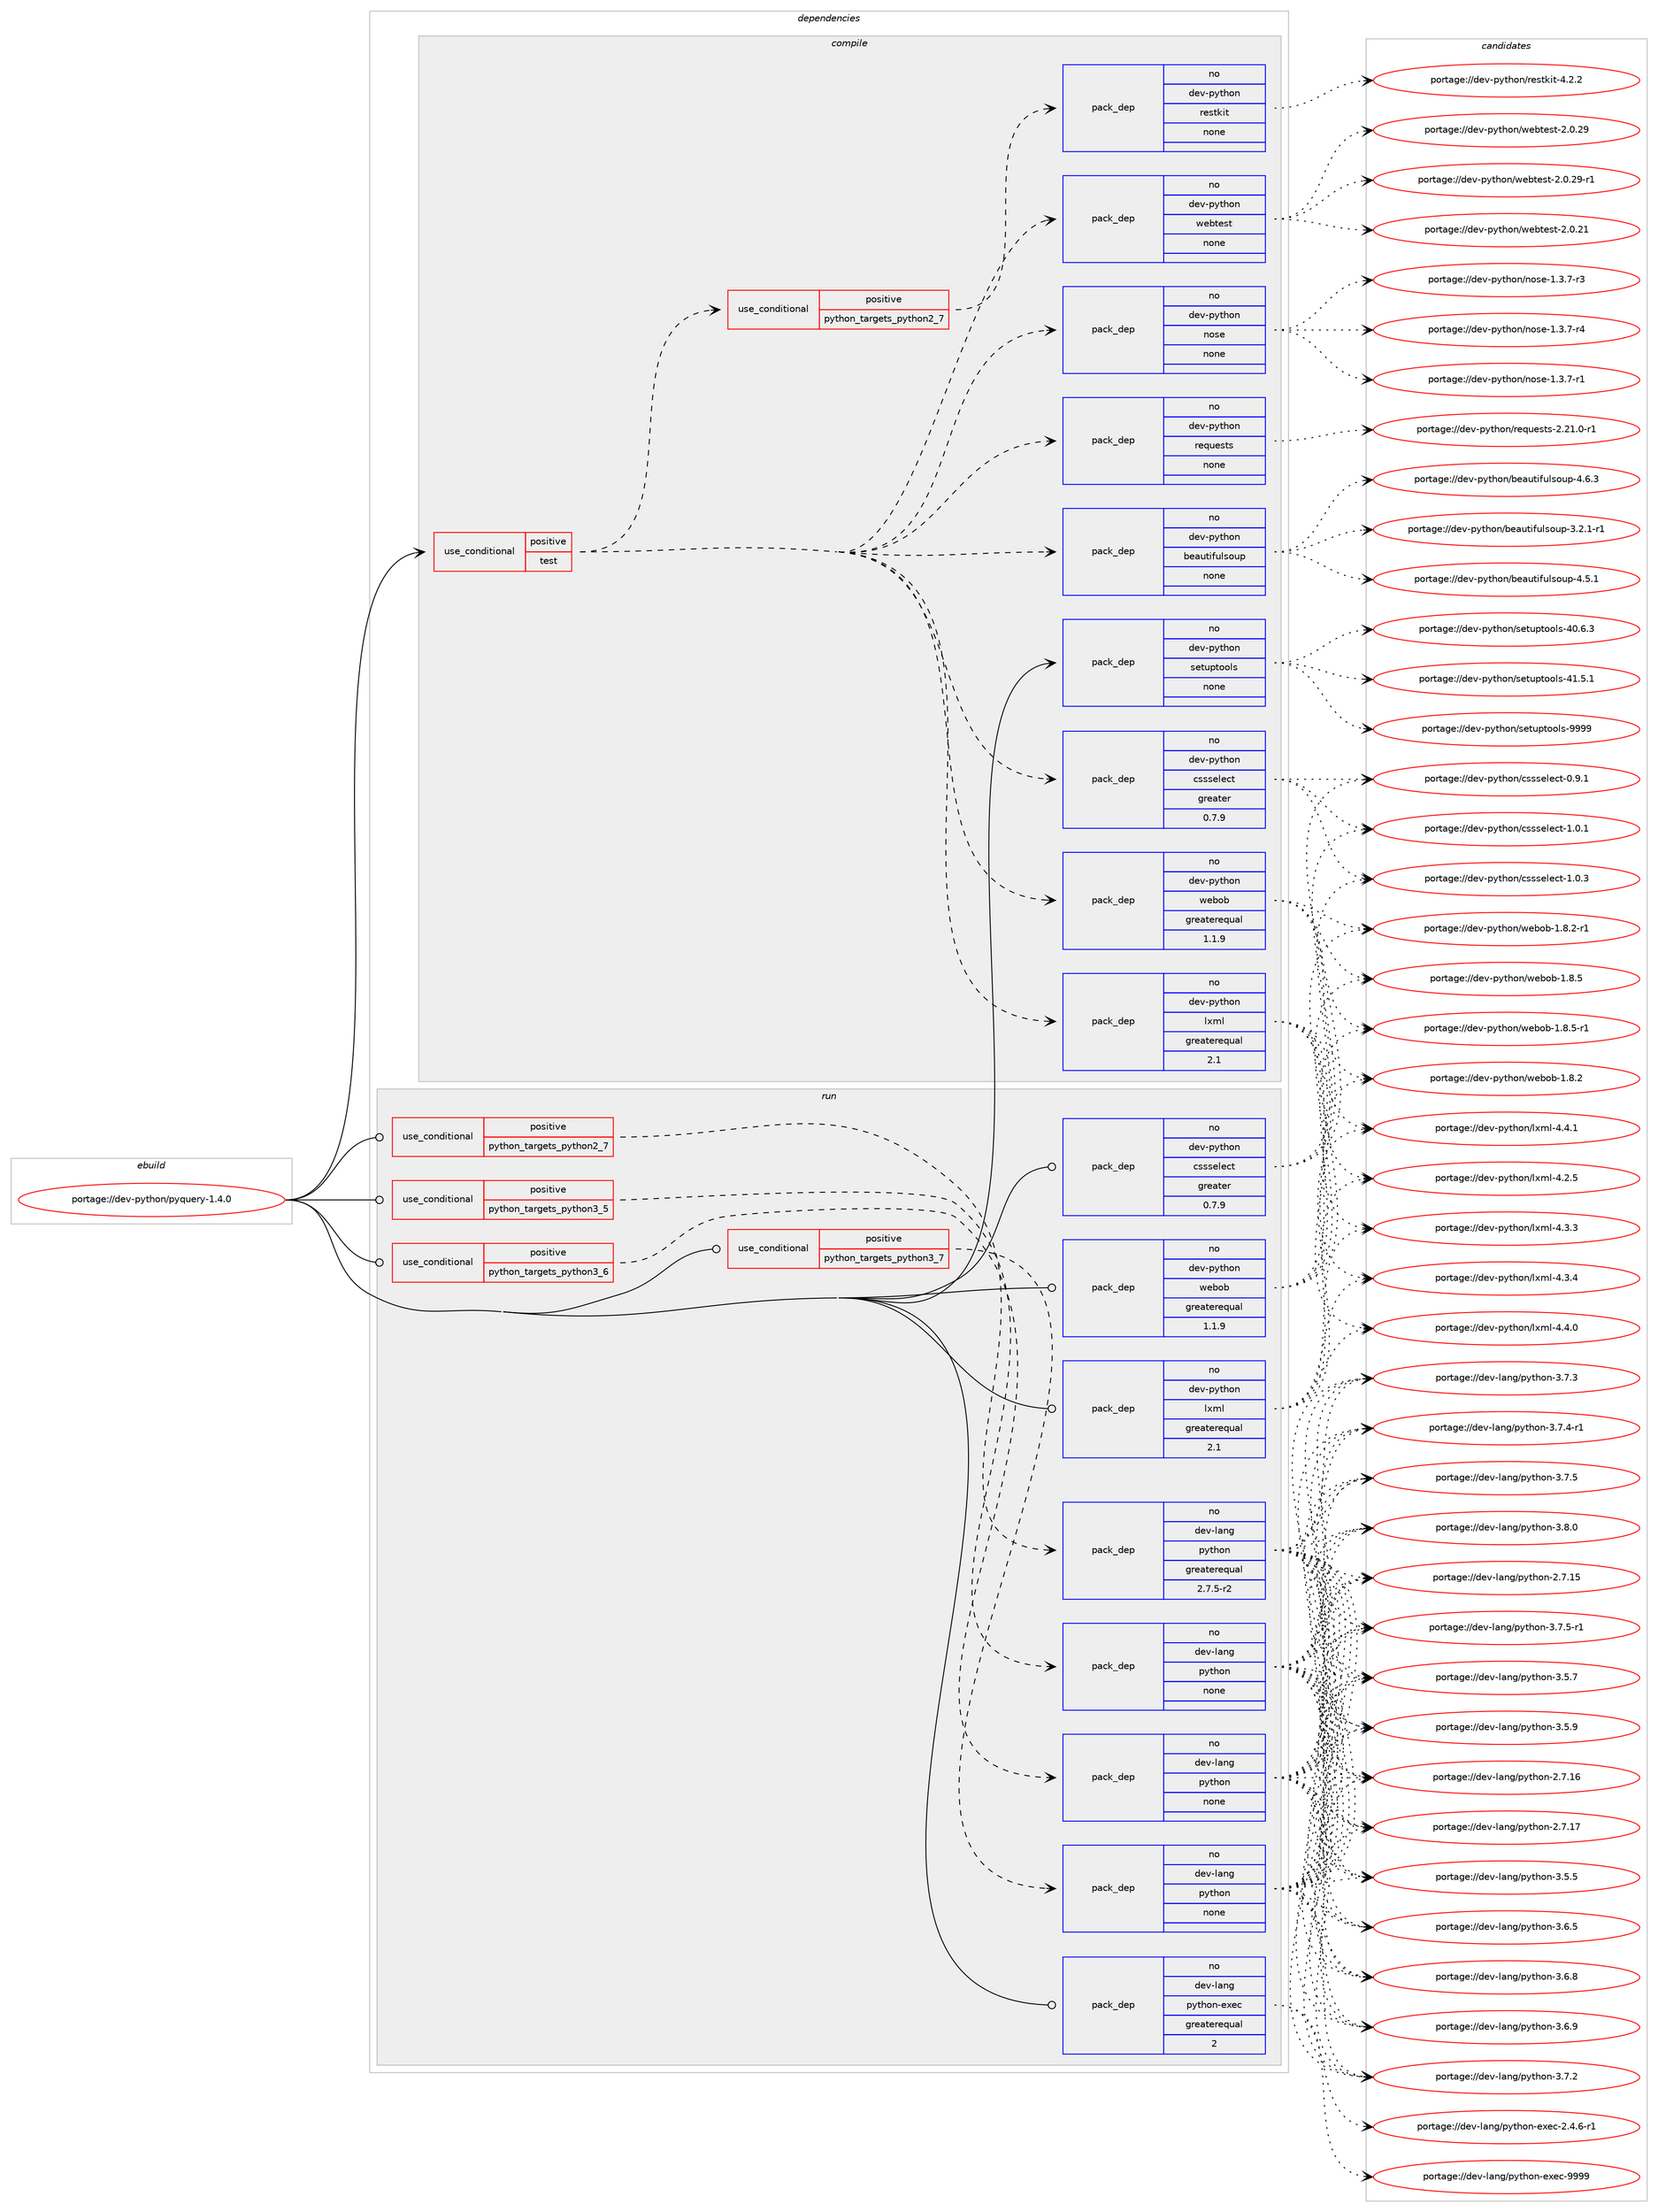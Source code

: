 digraph prolog {

# *************
# Graph options
# *************

newrank=true;
concentrate=true;
compound=true;
graph [rankdir=LR,fontname=Helvetica,fontsize=10,ranksep=1.5];#, ranksep=2.5, nodesep=0.2];
edge  [arrowhead=vee];
node  [fontname=Helvetica,fontsize=10];

# **********
# The ebuild
# **********

subgraph cluster_leftcol {
color=gray;
rank=same;
label=<<i>ebuild</i>>;
id [label="portage://dev-python/pyquery-1.4.0", color=red, width=4, href="../dev-python/pyquery-1.4.0.svg"];
}

# ****************
# The dependencies
# ****************

subgraph cluster_midcol {
color=gray;
label=<<i>dependencies</i>>;
subgraph cluster_compile {
fillcolor="#eeeeee";
style=filled;
label=<<i>compile</i>>;
subgraph cond35939 {
dependency163177 [label=<<TABLE BORDER="0" CELLBORDER="1" CELLSPACING="0" CELLPADDING="4"><TR><TD ROWSPAN="3" CELLPADDING="10">use_conditional</TD></TR><TR><TD>positive</TD></TR><TR><TD>test</TD></TR></TABLE>>, shape=none, color=red];
subgraph pack123858 {
dependency163178 [label=<<TABLE BORDER="0" CELLBORDER="1" CELLSPACING="0" CELLPADDING="4" WIDTH="220"><TR><TD ROWSPAN="6" CELLPADDING="30">pack_dep</TD></TR><TR><TD WIDTH="110">no</TD></TR><TR><TD>dev-python</TD></TR><TR><TD>lxml</TD></TR><TR><TD>greaterequal</TD></TR><TR><TD>2.1</TD></TR></TABLE>>, shape=none, color=blue];
}
dependency163177:e -> dependency163178:w [weight=20,style="dashed",arrowhead="vee"];
subgraph pack123859 {
dependency163179 [label=<<TABLE BORDER="0" CELLBORDER="1" CELLSPACING="0" CELLPADDING="4" WIDTH="220"><TR><TD ROWSPAN="6" CELLPADDING="30">pack_dep</TD></TR><TR><TD WIDTH="110">no</TD></TR><TR><TD>dev-python</TD></TR><TR><TD>cssselect</TD></TR><TR><TD>greater</TD></TR><TR><TD>0.7.9</TD></TR></TABLE>>, shape=none, color=blue];
}
dependency163177:e -> dependency163179:w [weight=20,style="dashed",arrowhead="vee"];
subgraph pack123860 {
dependency163180 [label=<<TABLE BORDER="0" CELLBORDER="1" CELLSPACING="0" CELLPADDING="4" WIDTH="220"><TR><TD ROWSPAN="6" CELLPADDING="30">pack_dep</TD></TR><TR><TD WIDTH="110">no</TD></TR><TR><TD>dev-python</TD></TR><TR><TD>webob</TD></TR><TR><TD>greaterequal</TD></TR><TR><TD>1.1.9</TD></TR></TABLE>>, shape=none, color=blue];
}
dependency163177:e -> dependency163180:w [weight=20,style="dashed",arrowhead="vee"];
subgraph pack123861 {
dependency163181 [label=<<TABLE BORDER="0" CELLBORDER="1" CELLSPACING="0" CELLPADDING="4" WIDTH="220"><TR><TD ROWSPAN="6" CELLPADDING="30">pack_dep</TD></TR><TR><TD WIDTH="110">no</TD></TR><TR><TD>dev-python</TD></TR><TR><TD>beautifulsoup</TD></TR><TR><TD>none</TD></TR><TR><TD></TD></TR></TABLE>>, shape=none, color=blue];
}
dependency163177:e -> dependency163181:w [weight=20,style="dashed",arrowhead="vee"];
subgraph pack123862 {
dependency163182 [label=<<TABLE BORDER="0" CELLBORDER="1" CELLSPACING="0" CELLPADDING="4" WIDTH="220"><TR><TD ROWSPAN="6" CELLPADDING="30">pack_dep</TD></TR><TR><TD WIDTH="110">no</TD></TR><TR><TD>dev-python</TD></TR><TR><TD>requests</TD></TR><TR><TD>none</TD></TR><TR><TD></TD></TR></TABLE>>, shape=none, color=blue];
}
dependency163177:e -> dependency163182:w [weight=20,style="dashed",arrowhead="vee"];
subgraph pack123863 {
dependency163183 [label=<<TABLE BORDER="0" CELLBORDER="1" CELLSPACING="0" CELLPADDING="4" WIDTH="220"><TR><TD ROWSPAN="6" CELLPADDING="30">pack_dep</TD></TR><TR><TD WIDTH="110">no</TD></TR><TR><TD>dev-python</TD></TR><TR><TD>nose</TD></TR><TR><TD>none</TD></TR><TR><TD></TD></TR></TABLE>>, shape=none, color=blue];
}
dependency163177:e -> dependency163183:w [weight=20,style="dashed",arrowhead="vee"];
subgraph pack123864 {
dependency163184 [label=<<TABLE BORDER="0" CELLBORDER="1" CELLSPACING="0" CELLPADDING="4" WIDTH="220"><TR><TD ROWSPAN="6" CELLPADDING="30">pack_dep</TD></TR><TR><TD WIDTH="110">no</TD></TR><TR><TD>dev-python</TD></TR><TR><TD>webtest</TD></TR><TR><TD>none</TD></TR><TR><TD></TD></TR></TABLE>>, shape=none, color=blue];
}
dependency163177:e -> dependency163184:w [weight=20,style="dashed",arrowhead="vee"];
subgraph cond35940 {
dependency163185 [label=<<TABLE BORDER="0" CELLBORDER="1" CELLSPACING="0" CELLPADDING="4"><TR><TD ROWSPAN="3" CELLPADDING="10">use_conditional</TD></TR><TR><TD>positive</TD></TR><TR><TD>python_targets_python2_7</TD></TR></TABLE>>, shape=none, color=red];
subgraph pack123865 {
dependency163186 [label=<<TABLE BORDER="0" CELLBORDER="1" CELLSPACING="0" CELLPADDING="4" WIDTH="220"><TR><TD ROWSPAN="6" CELLPADDING="30">pack_dep</TD></TR><TR><TD WIDTH="110">no</TD></TR><TR><TD>dev-python</TD></TR><TR><TD>restkit</TD></TR><TR><TD>none</TD></TR><TR><TD></TD></TR></TABLE>>, shape=none, color=blue];
}
dependency163185:e -> dependency163186:w [weight=20,style="dashed",arrowhead="vee"];
}
dependency163177:e -> dependency163185:w [weight=20,style="dashed",arrowhead="vee"];
}
id:e -> dependency163177:w [weight=20,style="solid",arrowhead="vee"];
subgraph pack123866 {
dependency163187 [label=<<TABLE BORDER="0" CELLBORDER="1" CELLSPACING="0" CELLPADDING="4" WIDTH="220"><TR><TD ROWSPAN="6" CELLPADDING="30">pack_dep</TD></TR><TR><TD WIDTH="110">no</TD></TR><TR><TD>dev-python</TD></TR><TR><TD>setuptools</TD></TR><TR><TD>none</TD></TR><TR><TD></TD></TR></TABLE>>, shape=none, color=blue];
}
id:e -> dependency163187:w [weight=20,style="solid",arrowhead="vee"];
}
subgraph cluster_compileandrun {
fillcolor="#eeeeee";
style=filled;
label=<<i>compile and run</i>>;
}
subgraph cluster_run {
fillcolor="#eeeeee";
style=filled;
label=<<i>run</i>>;
subgraph cond35941 {
dependency163188 [label=<<TABLE BORDER="0" CELLBORDER="1" CELLSPACING="0" CELLPADDING="4"><TR><TD ROWSPAN="3" CELLPADDING="10">use_conditional</TD></TR><TR><TD>positive</TD></TR><TR><TD>python_targets_python2_7</TD></TR></TABLE>>, shape=none, color=red];
subgraph pack123867 {
dependency163189 [label=<<TABLE BORDER="0" CELLBORDER="1" CELLSPACING="0" CELLPADDING="4" WIDTH="220"><TR><TD ROWSPAN="6" CELLPADDING="30">pack_dep</TD></TR><TR><TD WIDTH="110">no</TD></TR><TR><TD>dev-lang</TD></TR><TR><TD>python</TD></TR><TR><TD>greaterequal</TD></TR><TR><TD>2.7.5-r2</TD></TR></TABLE>>, shape=none, color=blue];
}
dependency163188:e -> dependency163189:w [weight=20,style="dashed",arrowhead="vee"];
}
id:e -> dependency163188:w [weight=20,style="solid",arrowhead="odot"];
subgraph cond35942 {
dependency163190 [label=<<TABLE BORDER="0" CELLBORDER="1" CELLSPACING="0" CELLPADDING="4"><TR><TD ROWSPAN="3" CELLPADDING="10">use_conditional</TD></TR><TR><TD>positive</TD></TR><TR><TD>python_targets_python3_5</TD></TR></TABLE>>, shape=none, color=red];
subgraph pack123868 {
dependency163191 [label=<<TABLE BORDER="0" CELLBORDER="1" CELLSPACING="0" CELLPADDING="4" WIDTH="220"><TR><TD ROWSPAN="6" CELLPADDING="30">pack_dep</TD></TR><TR><TD WIDTH="110">no</TD></TR><TR><TD>dev-lang</TD></TR><TR><TD>python</TD></TR><TR><TD>none</TD></TR><TR><TD></TD></TR></TABLE>>, shape=none, color=blue];
}
dependency163190:e -> dependency163191:w [weight=20,style="dashed",arrowhead="vee"];
}
id:e -> dependency163190:w [weight=20,style="solid",arrowhead="odot"];
subgraph cond35943 {
dependency163192 [label=<<TABLE BORDER="0" CELLBORDER="1" CELLSPACING="0" CELLPADDING="4"><TR><TD ROWSPAN="3" CELLPADDING="10">use_conditional</TD></TR><TR><TD>positive</TD></TR><TR><TD>python_targets_python3_6</TD></TR></TABLE>>, shape=none, color=red];
subgraph pack123869 {
dependency163193 [label=<<TABLE BORDER="0" CELLBORDER="1" CELLSPACING="0" CELLPADDING="4" WIDTH="220"><TR><TD ROWSPAN="6" CELLPADDING="30">pack_dep</TD></TR><TR><TD WIDTH="110">no</TD></TR><TR><TD>dev-lang</TD></TR><TR><TD>python</TD></TR><TR><TD>none</TD></TR><TR><TD></TD></TR></TABLE>>, shape=none, color=blue];
}
dependency163192:e -> dependency163193:w [weight=20,style="dashed",arrowhead="vee"];
}
id:e -> dependency163192:w [weight=20,style="solid",arrowhead="odot"];
subgraph cond35944 {
dependency163194 [label=<<TABLE BORDER="0" CELLBORDER="1" CELLSPACING="0" CELLPADDING="4"><TR><TD ROWSPAN="3" CELLPADDING="10">use_conditional</TD></TR><TR><TD>positive</TD></TR><TR><TD>python_targets_python3_7</TD></TR></TABLE>>, shape=none, color=red];
subgraph pack123870 {
dependency163195 [label=<<TABLE BORDER="0" CELLBORDER="1" CELLSPACING="0" CELLPADDING="4" WIDTH="220"><TR><TD ROWSPAN="6" CELLPADDING="30">pack_dep</TD></TR><TR><TD WIDTH="110">no</TD></TR><TR><TD>dev-lang</TD></TR><TR><TD>python</TD></TR><TR><TD>none</TD></TR><TR><TD></TD></TR></TABLE>>, shape=none, color=blue];
}
dependency163194:e -> dependency163195:w [weight=20,style="dashed",arrowhead="vee"];
}
id:e -> dependency163194:w [weight=20,style="solid",arrowhead="odot"];
subgraph pack123871 {
dependency163196 [label=<<TABLE BORDER="0" CELLBORDER="1" CELLSPACING="0" CELLPADDING="4" WIDTH="220"><TR><TD ROWSPAN="6" CELLPADDING="30">pack_dep</TD></TR><TR><TD WIDTH="110">no</TD></TR><TR><TD>dev-lang</TD></TR><TR><TD>python-exec</TD></TR><TR><TD>greaterequal</TD></TR><TR><TD>2</TD></TR></TABLE>>, shape=none, color=blue];
}
id:e -> dependency163196:w [weight=20,style="solid",arrowhead="odot"];
subgraph pack123872 {
dependency163197 [label=<<TABLE BORDER="0" CELLBORDER="1" CELLSPACING="0" CELLPADDING="4" WIDTH="220"><TR><TD ROWSPAN="6" CELLPADDING="30">pack_dep</TD></TR><TR><TD WIDTH="110">no</TD></TR><TR><TD>dev-python</TD></TR><TR><TD>cssselect</TD></TR><TR><TD>greater</TD></TR><TR><TD>0.7.9</TD></TR></TABLE>>, shape=none, color=blue];
}
id:e -> dependency163197:w [weight=20,style="solid",arrowhead="odot"];
subgraph pack123873 {
dependency163198 [label=<<TABLE BORDER="0" CELLBORDER="1" CELLSPACING="0" CELLPADDING="4" WIDTH="220"><TR><TD ROWSPAN="6" CELLPADDING="30">pack_dep</TD></TR><TR><TD WIDTH="110">no</TD></TR><TR><TD>dev-python</TD></TR><TR><TD>lxml</TD></TR><TR><TD>greaterequal</TD></TR><TR><TD>2.1</TD></TR></TABLE>>, shape=none, color=blue];
}
id:e -> dependency163198:w [weight=20,style="solid",arrowhead="odot"];
subgraph pack123874 {
dependency163199 [label=<<TABLE BORDER="0" CELLBORDER="1" CELLSPACING="0" CELLPADDING="4" WIDTH="220"><TR><TD ROWSPAN="6" CELLPADDING="30">pack_dep</TD></TR><TR><TD WIDTH="110">no</TD></TR><TR><TD>dev-python</TD></TR><TR><TD>webob</TD></TR><TR><TD>greaterequal</TD></TR><TR><TD>1.1.9</TD></TR></TABLE>>, shape=none, color=blue];
}
id:e -> dependency163199:w [weight=20,style="solid",arrowhead="odot"];
}
}

# **************
# The candidates
# **************

subgraph cluster_choices {
rank=same;
color=gray;
label=<<i>candidates</i>>;

subgraph choice123858 {
color=black;
nodesep=1;
choiceportage1001011184511212111610411111047108120109108455246504653 [label="portage://dev-python/lxml-4.2.5", color=red, width=4,href="../dev-python/lxml-4.2.5.svg"];
choiceportage1001011184511212111610411111047108120109108455246514651 [label="portage://dev-python/lxml-4.3.3", color=red, width=4,href="../dev-python/lxml-4.3.3.svg"];
choiceportage1001011184511212111610411111047108120109108455246514652 [label="portage://dev-python/lxml-4.3.4", color=red, width=4,href="../dev-python/lxml-4.3.4.svg"];
choiceportage1001011184511212111610411111047108120109108455246524648 [label="portage://dev-python/lxml-4.4.0", color=red, width=4,href="../dev-python/lxml-4.4.0.svg"];
choiceportage1001011184511212111610411111047108120109108455246524649 [label="portage://dev-python/lxml-4.4.1", color=red, width=4,href="../dev-python/lxml-4.4.1.svg"];
dependency163178:e -> choiceportage1001011184511212111610411111047108120109108455246504653:w [style=dotted,weight="100"];
dependency163178:e -> choiceportage1001011184511212111610411111047108120109108455246514651:w [style=dotted,weight="100"];
dependency163178:e -> choiceportage1001011184511212111610411111047108120109108455246514652:w [style=dotted,weight="100"];
dependency163178:e -> choiceportage1001011184511212111610411111047108120109108455246524648:w [style=dotted,weight="100"];
dependency163178:e -> choiceportage1001011184511212111610411111047108120109108455246524649:w [style=dotted,weight="100"];
}
subgraph choice123859 {
color=black;
nodesep=1;
choiceportage10010111845112121116104111110479911511511510110810199116454846574649 [label="portage://dev-python/cssselect-0.9.1", color=red, width=4,href="../dev-python/cssselect-0.9.1.svg"];
choiceportage10010111845112121116104111110479911511511510110810199116454946484649 [label="portage://dev-python/cssselect-1.0.1", color=red, width=4,href="../dev-python/cssselect-1.0.1.svg"];
choiceportage10010111845112121116104111110479911511511510110810199116454946484651 [label="portage://dev-python/cssselect-1.0.3", color=red, width=4,href="../dev-python/cssselect-1.0.3.svg"];
dependency163179:e -> choiceportage10010111845112121116104111110479911511511510110810199116454846574649:w [style=dotted,weight="100"];
dependency163179:e -> choiceportage10010111845112121116104111110479911511511510110810199116454946484649:w [style=dotted,weight="100"];
dependency163179:e -> choiceportage10010111845112121116104111110479911511511510110810199116454946484651:w [style=dotted,weight="100"];
}
subgraph choice123860 {
color=black;
nodesep=1;
choiceportage10010111845112121116104111110471191019811198454946564650 [label="portage://dev-python/webob-1.8.2", color=red, width=4,href="../dev-python/webob-1.8.2.svg"];
choiceportage100101118451121211161041111104711910198111984549465646504511449 [label="portage://dev-python/webob-1.8.2-r1", color=red, width=4,href="../dev-python/webob-1.8.2-r1.svg"];
choiceportage10010111845112121116104111110471191019811198454946564653 [label="portage://dev-python/webob-1.8.5", color=red, width=4,href="../dev-python/webob-1.8.5.svg"];
choiceportage100101118451121211161041111104711910198111984549465646534511449 [label="portage://dev-python/webob-1.8.5-r1", color=red, width=4,href="../dev-python/webob-1.8.5-r1.svg"];
dependency163180:e -> choiceportage10010111845112121116104111110471191019811198454946564650:w [style=dotted,weight="100"];
dependency163180:e -> choiceportage100101118451121211161041111104711910198111984549465646504511449:w [style=dotted,weight="100"];
dependency163180:e -> choiceportage10010111845112121116104111110471191019811198454946564653:w [style=dotted,weight="100"];
dependency163180:e -> choiceportage100101118451121211161041111104711910198111984549465646534511449:w [style=dotted,weight="100"];
}
subgraph choice123861 {
color=black;
nodesep=1;
choiceportage100101118451121211161041111104798101971171161051021171081151111171124551465046494511449 [label="portage://dev-python/beautifulsoup-3.2.1-r1", color=red, width=4,href="../dev-python/beautifulsoup-3.2.1-r1.svg"];
choiceportage10010111845112121116104111110479810197117116105102117108115111117112455246534649 [label="portage://dev-python/beautifulsoup-4.5.1", color=red, width=4,href="../dev-python/beautifulsoup-4.5.1.svg"];
choiceportage10010111845112121116104111110479810197117116105102117108115111117112455246544651 [label="portage://dev-python/beautifulsoup-4.6.3", color=red, width=4,href="../dev-python/beautifulsoup-4.6.3.svg"];
dependency163181:e -> choiceportage100101118451121211161041111104798101971171161051021171081151111171124551465046494511449:w [style=dotted,weight="100"];
dependency163181:e -> choiceportage10010111845112121116104111110479810197117116105102117108115111117112455246534649:w [style=dotted,weight="100"];
dependency163181:e -> choiceportage10010111845112121116104111110479810197117116105102117108115111117112455246544651:w [style=dotted,weight="100"];
}
subgraph choice123862 {
color=black;
nodesep=1;
choiceportage1001011184511212111610411111047114101113117101115116115455046504946484511449 [label="portage://dev-python/requests-2.21.0-r1", color=red, width=4,href="../dev-python/requests-2.21.0-r1.svg"];
dependency163182:e -> choiceportage1001011184511212111610411111047114101113117101115116115455046504946484511449:w [style=dotted,weight="100"];
}
subgraph choice123863 {
color=black;
nodesep=1;
choiceportage10010111845112121116104111110471101111151014549465146554511449 [label="portage://dev-python/nose-1.3.7-r1", color=red, width=4,href="../dev-python/nose-1.3.7-r1.svg"];
choiceportage10010111845112121116104111110471101111151014549465146554511451 [label="portage://dev-python/nose-1.3.7-r3", color=red, width=4,href="../dev-python/nose-1.3.7-r3.svg"];
choiceportage10010111845112121116104111110471101111151014549465146554511452 [label="portage://dev-python/nose-1.3.7-r4", color=red, width=4,href="../dev-python/nose-1.3.7-r4.svg"];
dependency163183:e -> choiceportage10010111845112121116104111110471101111151014549465146554511449:w [style=dotted,weight="100"];
dependency163183:e -> choiceportage10010111845112121116104111110471101111151014549465146554511451:w [style=dotted,weight="100"];
dependency163183:e -> choiceportage10010111845112121116104111110471101111151014549465146554511452:w [style=dotted,weight="100"];
}
subgraph choice123864 {
color=black;
nodesep=1;
choiceportage10010111845112121116104111110471191019811610111511645504648465049 [label="portage://dev-python/webtest-2.0.21", color=red, width=4,href="../dev-python/webtest-2.0.21.svg"];
choiceportage10010111845112121116104111110471191019811610111511645504648465057 [label="portage://dev-python/webtest-2.0.29", color=red, width=4,href="../dev-python/webtest-2.0.29.svg"];
choiceportage100101118451121211161041111104711910198116101115116455046484650574511449 [label="portage://dev-python/webtest-2.0.29-r1", color=red, width=4,href="../dev-python/webtest-2.0.29-r1.svg"];
dependency163184:e -> choiceportage10010111845112121116104111110471191019811610111511645504648465049:w [style=dotted,weight="100"];
dependency163184:e -> choiceportage10010111845112121116104111110471191019811610111511645504648465057:w [style=dotted,weight="100"];
dependency163184:e -> choiceportage100101118451121211161041111104711910198116101115116455046484650574511449:w [style=dotted,weight="100"];
}
subgraph choice123865 {
color=black;
nodesep=1;
choiceportage1001011184511212111610411111047114101115116107105116455246504650 [label="portage://dev-python/restkit-4.2.2", color=red, width=4,href="../dev-python/restkit-4.2.2.svg"];
dependency163186:e -> choiceportage1001011184511212111610411111047114101115116107105116455246504650:w [style=dotted,weight="100"];
}
subgraph choice123866 {
color=black;
nodesep=1;
choiceportage100101118451121211161041111104711510111611711211611111110811545524846544651 [label="portage://dev-python/setuptools-40.6.3", color=red, width=4,href="../dev-python/setuptools-40.6.3.svg"];
choiceportage100101118451121211161041111104711510111611711211611111110811545524946534649 [label="portage://dev-python/setuptools-41.5.1", color=red, width=4,href="../dev-python/setuptools-41.5.1.svg"];
choiceportage10010111845112121116104111110471151011161171121161111111081154557575757 [label="portage://dev-python/setuptools-9999", color=red, width=4,href="../dev-python/setuptools-9999.svg"];
dependency163187:e -> choiceportage100101118451121211161041111104711510111611711211611111110811545524846544651:w [style=dotted,weight="100"];
dependency163187:e -> choiceportage100101118451121211161041111104711510111611711211611111110811545524946534649:w [style=dotted,weight="100"];
dependency163187:e -> choiceportage10010111845112121116104111110471151011161171121161111111081154557575757:w [style=dotted,weight="100"];
}
subgraph choice123867 {
color=black;
nodesep=1;
choiceportage10010111845108971101034711212111610411111045504655464953 [label="portage://dev-lang/python-2.7.15", color=red, width=4,href="../dev-lang/python-2.7.15.svg"];
choiceportage10010111845108971101034711212111610411111045504655464954 [label="portage://dev-lang/python-2.7.16", color=red, width=4,href="../dev-lang/python-2.7.16.svg"];
choiceportage10010111845108971101034711212111610411111045504655464955 [label="portage://dev-lang/python-2.7.17", color=red, width=4,href="../dev-lang/python-2.7.17.svg"];
choiceportage100101118451089711010347112121116104111110455146534653 [label="portage://dev-lang/python-3.5.5", color=red, width=4,href="../dev-lang/python-3.5.5.svg"];
choiceportage100101118451089711010347112121116104111110455146534655 [label="portage://dev-lang/python-3.5.7", color=red, width=4,href="../dev-lang/python-3.5.7.svg"];
choiceportage100101118451089711010347112121116104111110455146534657 [label="portage://dev-lang/python-3.5.9", color=red, width=4,href="../dev-lang/python-3.5.9.svg"];
choiceportage100101118451089711010347112121116104111110455146544653 [label="portage://dev-lang/python-3.6.5", color=red, width=4,href="../dev-lang/python-3.6.5.svg"];
choiceportage100101118451089711010347112121116104111110455146544656 [label="portage://dev-lang/python-3.6.8", color=red, width=4,href="../dev-lang/python-3.6.8.svg"];
choiceportage100101118451089711010347112121116104111110455146544657 [label="portage://dev-lang/python-3.6.9", color=red, width=4,href="../dev-lang/python-3.6.9.svg"];
choiceportage100101118451089711010347112121116104111110455146554650 [label="portage://dev-lang/python-3.7.2", color=red, width=4,href="../dev-lang/python-3.7.2.svg"];
choiceportage100101118451089711010347112121116104111110455146554651 [label="portage://dev-lang/python-3.7.3", color=red, width=4,href="../dev-lang/python-3.7.3.svg"];
choiceportage1001011184510897110103471121211161041111104551465546524511449 [label="portage://dev-lang/python-3.7.4-r1", color=red, width=4,href="../dev-lang/python-3.7.4-r1.svg"];
choiceportage100101118451089711010347112121116104111110455146554653 [label="portage://dev-lang/python-3.7.5", color=red, width=4,href="../dev-lang/python-3.7.5.svg"];
choiceportage1001011184510897110103471121211161041111104551465546534511449 [label="portage://dev-lang/python-3.7.5-r1", color=red, width=4,href="../dev-lang/python-3.7.5-r1.svg"];
choiceportage100101118451089711010347112121116104111110455146564648 [label="portage://dev-lang/python-3.8.0", color=red, width=4,href="../dev-lang/python-3.8.0.svg"];
dependency163189:e -> choiceportage10010111845108971101034711212111610411111045504655464953:w [style=dotted,weight="100"];
dependency163189:e -> choiceportage10010111845108971101034711212111610411111045504655464954:w [style=dotted,weight="100"];
dependency163189:e -> choiceportage10010111845108971101034711212111610411111045504655464955:w [style=dotted,weight="100"];
dependency163189:e -> choiceportage100101118451089711010347112121116104111110455146534653:w [style=dotted,weight="100"];
dependency163189:e -> choiceportage100101118451089711010347112121116104111110455146534655:w [style=dotted,weight="100"];
dependency163189:e -> choiceportage100101118451089711010347112121116104111110455146534657:w [style=dotted,weight="100"];
dependency163189:e -> choiceportage100101118451089711010347112121116104111110455146544653:w [style=dotted,weight="100"];
dependency163189:e -> choiceportage100101118451089711010347112121116104111110455146544656:w [style=dotted,weight="100"];
dependency163189:e -> choiceportage100101118451089711010347112121116104111110455146544657:w [style=dotted,weight="100"];
dependency163189:e -> choiceportage100101118451089711010347112121116104111110455146554650:w [style=dotted,weight="100"];
dependency163189:e -> choiceportage100101118451089711010347112121116104111110455146554651:w [style=dotted,weight="100"];
dependency163189:e -> choiceportage1001011184510897110103471121211161041111104551465546524511449:w [style=dotted,weight="100"];
dependency163189:e -> choiceportage100101118451089711010347112121116104111110455146554653:w [style=dotted,weight="100"];
dependency163189:e -> choiceportage1001011184510897110103471121211161041111104551465546534511449:w [style=dotted,weight="100"];
dependency163189:e -> choiceportage100101118451089711010347112121116104111110455146564648:w [style=dotted,weight="100"];
}
subgraph choice123868 {
color=black;
nodesep=1;
choiceportage10010111845108971101034711212111610411111045504655464953 [label="portage://dev-lang/python-2.7.15", color=red, width=4,href="../dev-lang/python-2.7.15.svg"];
choiceportage10010111845108971101034711212111610411111045504655464954 [label="portage://dev-lang/python-2.7.16", color=red, width=4,href="../dev-lang/python-2.7.16.svg"];
choiceportage10010111845108971101034711212111610411111045504655464955 [label="portage://dev-lang/python-2.7.17", color=red, width=4,href="../dev-lang/python-2.7.17.svg"];
choiceportage100101118451089711010347112121116104111110455146534653 [label="portage://dev-lang/python-3.5.5", color=red, width=4,href="../dev-lang/python-3.5.5.svg"];
choiceportage100101118451089711010347112121116104111110455146534655 [label="portage://dev-lang/python-3.5.7", color=red, width=4,href="../dev-lang/python-3.5.7.svg"];
choiceportage100101118451089711010347112121116104111110455146534657 [label="portage://dev-lang/python-3.5.9", color=red, width=4,href="../dev-lang/python-3.5.9.svg"];
choiceportage100101118451089711010347112121116104111110455146544653 [label="portage://dev-lang/python-3.6.5", color=red, width=4,href="../dev-lang/python-3.6.5.svg"];
choiceportage100101118451089711010347112121116104111110455146544656 [label="portage://dev-lang/python-3.6.8", color=red, width=4,href="../dev-lang/python-3.6.8.svg"];
choiceportage100101118451089711010347112121116104111110455146544657 [label="portage://dev-lang/python-3.6.9", color=red, width=4,href="../dev-lang/python-3.6.9.svg"];
choiceportage100101118451089711010347112121116104111110455146554650 [label="portage://dev-lang/python-3.7.2", color=red, width=4,href="../dev-lang/python-3.7.2.svg"];
choiceportage100101118451089711010347112121116104111110455146554651 [label="portage://dev-lang/python-3.7.3", color=red, width=4,href="../dev-lang/python-3.7.3.svg"];
choiceportage1001011184510897110103471121211161041111104551465546524511449 [label="portage://dev-lang/python-3.7.4-r1", color=red, width=4,href="../dev-lang/python-3.7.4-r1.svg"];
choiceportage100101118451089711010347112121116104111110455146554653 [label="portage://dev-lang/python-3.7.5", color=red, width=4,href="../dev-lang/python-3.7.5.svg"];
choiceportage1001011184510897110103471121211161041111104551465546534511449 [label="portage://dev-lang/python-3.7.5-r1", color=red, width=4,href="../dev-lang/python-3.7.5-r1.svg"];
choiceportage100101118451089711010347112121116104111110455146564648 [label="portage://dev-lang/python-3.8.0", color=red, width=4,href="../dev-lang/python-3.8.0.svg"];
dependency163191:e -> choiceportage10010111845108971101034711212111610411111045504655464953:w [style=dotted,weight="100"];
dependency163191:e -> choiceportage10010111845108971101034711212111610411111045504655464954:w [style=dotted,weight="100"];
dependency163191:e -> choiceportage10010111845108971101034711212111610411111045504655464955:w [style=dotted,weight="100"];
dependency163191:e -> choiceportage100101118451089711010347112121116104111110455146534653:w [style=dotted,weight="100"];
dependency163191:e -> choiceportage100101118451089711010347112121116104111110455146534655:w [style=dotted,weight="100"];
dependency163191:e -> choiceportage100101118451089711010347112121116104111110455146534657:w [style=dotted,weight="100"];
dependency163191:e -> choiceportage100101118451089711010347112121116104111110455146544653:w [style=dotted,weight="100"];
dependency163191:e -> choiceportage100101118451089711010347112121116104111110455146544656:w [style=dotted,weight="100"];
dependency163191:e -> choiceportage100101118451089711010347112121116104111110455146544657:w [style=dotted,weight="100"];
dependency163191:e -> choiceportage100101118451089711010347112121116104111110455146554650:w [style=dotted,weight="100"];
dependency163191:e -> choiceportage100101118451089711010347112121116104111110455146554651:w [style=dotted,weight="100"];
dependency163191:e -> choiceportage1001011184510897110103471121211161041111104551465546524511449:w [style=dotted,weight="100"];
dependency163191:e -> choiceportage100101118451089711010347112121116104111110455146554653:w [style=dotted,weight="100"];
dependency163191:e -> choiceportage1001011184510897110103471121211161041111104551465546534511449:w [style=dotted,weight="100"];
dependency163191:e -> choiceportage100101118451089711010347112121116104111110455146564648:w [style=dotted,weight="100"];
}
subgraph choice123869 {
color=black;
nodesep=1;
choiceportage10010111845108971101034711212111610411111045504655464953 [label="portage://dev-lang/python-2.7.15", color=red, width=4,href="../dev-lang/python-2.7.15.svg"];
choiceportage10010111845108971101034711212111610411111045504655464954 [label="portage://dev-lang/python-2.7.16", color=red, width=4,href="../dev-lang/python-2.7.16.svg"];
choiceportage10010111845108971101034711212111610411111045504655464955 [label="portage://dev-lang/python-2.7.17", color=red, width=4,href="../dev-lang/python-2.7.17.svg"];
choiceportage100101118451089711010347112121116104111110455146534653 [label="portage://dev-lang/python-3.5.5", color=red, width=4,href="../dev-lang/python-3.5.5.svg"];
choiceportage100101118451089711010347112121116104111110455146534655 [label="portage://dev-lang/python-3.5.7", color=red, width=4,href="../dev-lang/python-3.5.7.svg"];
choiceportage100101118451089711010347112121116104111110455146534657 [label="portage://dev-lang/python-3.5.9", color=red, width=4,href="../dev-lang/python-3.5.9.svg"];
choiceportage100101118451089711010347112121116104111110455146544653 [label="portage://dev-lang/python-3.6.5", color=red, width=4,href="../dev-lang/python-3.6.5.svg"];
choiceportage100101118451089711010347112121116104111110455146544656 [label="portage://dev-lang/python-3.6.8", color=red, width=4,href="../dev-lang/python-3.6.8.svg"];
choiceportage100101118451089711010347112121116104111110455146544657 [label="portage://dev-lang/python-3.6.9", color=red, width=4,href="../dev-lang/python-3.6.9.svg"];
choiceportage100101118451089711010347112121116104111110455146554650 [label="portage://dev-lang/python-3.7.2", color=red, width=4,href="../dev-lang/python-3.7.2.svg"];
choiceportage100101118451089711010347112121116104111110455146554651 [label="portage://dev-lang/python-3.7.3", color=red, width=4,href="../dev-lang/python-3.7.3.svg"];
choiceportage1001011184510897110103471121211161041111104551465546524511449 [label="portage://dev-lang/python-3.7.4-r1", color=red, width=4,href="../dev-lang/python-3.7.4-r1.svg"];
choiceportage100101118451089711010347112121116104111110455146554653 [label="portage://dev-lang/python-3.7.5", color=red, width=4,href="../dev-lang/python-3.7.5.svg"];
choiceportage1001011184510897110103471121211161041111104551465546534511449 [label="portage://dev-lang/python-3.7.5-r1", color=red, width=4,href="../dev-lang/python-3.7.5-r1.svg"];
choiceportage100101118451089711010347112121116104111110455146564648 [label="portage://dev-lang/python-3.8.0", color=red, width=4,href="../dev-lang/python-3.8.0.svg"];
dependency163193:e -> choiceportage10010111845108971101034711212111610411111045504655464953:w [style=dotted,weight="100"];
dependency163193:e -> choiceportage10010111845108971101034711212111610411111045504655464954:w [style=dotted,weight="100"];
dependency163193:e -> choiceportage10010111845108971101034711212111610411111045504655464955:w [style=dotted,weight="100"];
dependency163193:e -> choiceportage100101118451089711010347112121116104111110455146534653:w [style=dotted,weight="100"];
dependency163193:e -> choiceportage100101118451089711010347112121116104111110455146534655:w [style=dotted,weight="100"];
dependency163193:e -> choiceportage100101118451089711010347112121116104111110455146534657:w [style=dotted,weight="100"];
dependency163193:e -> choiceportage100101118451089711010347112121116104111110455146544653:w [style=dotted,weight="100"];
dependency163193:e -> choiceportage100101118451089711010347112121116104111110455146544656:w [style=dotted,weight="100"];
dependency163193:e -> choiceportage100101118451089711010347112121116104111110455146544657:w [style=dotted,weight="100"];
dependency163193:e -> choiceportage100101118451089711010347112121116104111110455146554650:w [style=dotted,weight="100"];
dependency163193:e -> choiceportage100101118451089711010347112121116104111110455146554651:w [style=dotted,weight="100"];
dependency163193:e -> choiceportage1001011184510897110103471121211161041111104551465546524511449:w [style=dotted,weight="100"];
dependency163193:e -> choiceportage100101118451089711010347112121116104111110455146554653:w [style=dotted,weight="100"];
dependency163193:e -> choiceportage1001011184510897110103471121211161041111104551465546534511449:w [style=dotted,weight="100"];
dependency163193:e -> choiceportage100101118451089711010347112121116104111110455146564648:w [style=dotted,weight="100"];
}
subgraph choice123870 {
color=black;
nodesep=1;
choiceportage10010111845108971101034711212111610411111045504655464953 [label="portage://dev-lang/python-2.7.15", color=red, width=4,href="../dev-lang/python-2.7.15.svg"];
choiceportage10010111845108971101034711212111610411111045504655464954 [label="portage://dev-lang/python-2.7.16", color=red, width=4,href="../dev-lang/python-2.7.16.svg"];
choiceportage10010111845108971101034711212111610411111045504655464955 [label="portage://dev-lang/python-2.7.17", color=red, width=4,href="../dev-lang/python-2.7.17.svg"];
choiceportage100101118451089711010347112121116104111110455146534653 [label="portage://dev-lang/python-3.5.5", color=red, width=4,href="../dev-lang/python-3.5.5.svg"];
choiceportage100101118451089711010347112121116104111110455146534655 [label="portage://dev-lang/python-3.5.7", color=red, width=4,href="../dev-lang/python-3.5.7.svg"];
choiceportage100101118451089711010347112121116104111110455146534657 [label="portage://dev-lang/python-3.5.9", color=red, width=4,href="../dev-lang/python-3.5.9.svg"];
choiceportage100101118451089711010347112121116104111110455146544653 [label="portage://dev-lang/python-3.6.5", color=red, width=4,href="../dev-lang/python-3.6.5.svg"];
choiceportage100101118451089711010347112121116104111110455146544656 [label="portage://dev-lang/python-3.6.8", color=red, width=4,href="../dev-lang/python-3.6.8.svg"];
choiceportage100101118451089711010347112121116104111110455146544657 [label="portage://dev-lang/python-3.6.9", color=red, width=4,href="../dev-lang/python-3.6.9.svg"];
choiceportage100101118451089711010347112121116104111110455146554650 [label="portage://dev-lang/python-3.7.2", color=red, width=4,href="../dev-lang/python-3.7.2.svg"];
choiceportage100101118451089711010347112121116104111110455146554651 [label="portage://dev-lang/python-3.7.3", color=red, width=4,href="../dev-lang/python-3.7.3.svg"];
choiceportage1001011184510897110103471121211161041111104551465546524511449 [label="portage://dev-lang/python-3.7.4-r1", color=red, width=4,href="../dev-lang/python-3.7.4-r1.svg"];
choiceportage100101118451089711010347112121116104111110455146554653 [label="portage://dev-lang/python-3.7.5", color=red, width=4,href="../dev-lang/python-3.7.5.svg"];
choiceportage1001011184510897110103471121211161041111104551465546534511449 [label="portage://dev-lang/python-3.7.5-r1", color=red, width=4,href="../dev-lang/python-3.7.5-r1.svg"];
choiceportage100101118451089711010347112121116104111110455146564648 [label="portage://dev-lang/python-3.8.0", color=red, width=4,href="../dev-lang/python-3.8.0.svg"];
dependency163195:e -> choiceportage10010111845108971101034711212111610411111045504655464953:w [style=dotted,weight="100"];
dependency163195:e -> choiceportage10010111845108971101034711212111610411111045504655464954:w [style=dotted,weight="100"];
dependency163195:e -> choiceportage10010111845108971101034711212111610411111045504655464955:w [style=dotted,weight="100"];
dependency163195:e -> choiceportage100101118451089711010347112121116104111110455146534653:w [style=dotted,weight="100"];
dependency163195:e -> choiceportage100101118451089711010347112121116104111110455146534655:w [style=dotted,weight="100"];
dependency163195:e -> choiceportage100101118451089711010347112121116104111110455146534657:w [style=dotted,weight="100"];
dependency163195:e -> choiceportage100101118451089711010347112121116104111110455146544653:w [style=dotted,weight="100"];
dependency163195:e -> choiceportage100101118451089711010347112121116104111110455146544656:w [style=dotted,weight="100"];
dependency163195:e -> choiceportage100101118451089711010347112121116104111110455146544657:w [style=dotted,weight="100"];
dependency163195:e -> choiceportage100101118451089711010347112121116104111110455146554650:w [style=dotted,weight="100"];
dependency163195:e -> choiceportage100101118451089711010347112121116104111110455146554651:w [style=dotted,weight="100"];
dependency163195:e -> choiceportage1001011184510897110103471121211161041111104551465546524511449:w [style=dotted,weight="100"];
dependency163195:e -> choiceportage100101118451089711010347112121116104111110455146554653:w [style=dotted,weight="100"];
dependency163195:e -> choiceportage1001011184510897110103471121211161041111104551465546534511449:w [style=dotted,weight="100"];
dependency163195:e -> choiceportage100101118451089711010347112121116104111110455146564648:w [style=dotted,weight="100"];
}
subgraph choice123871 {
color=black;
nodesep=1;
choiceportage10010111845108971101034711212111610411111045101120101994550465246544511449 [label="portage://dev-lang/python-exec-2.4.6-r1", color=red, width=4,href="../dev-lang/python-exec-2.4.6-r1.svg"];
choiceportage10010111845108971101034711212111610411111045101120101994557575757 [label="portage://dev-lang/python-exec-9999", color=red, width=4,href="../dev-lang/python-exec-9999.svg"];
dependency163196:e -> choiceportage10010111845108971101034711212111610411111045101120101994550465246544511449:w [style=dotted,weight="100"];
dependency163196:e -> choiceportage10010111845108971101034711212111610411111045101120101994557575757:w [style=dotted,weight="100"];
}
subgraph choice123872 {
color=black;
nodesep=1;
choiceportage10010111845112121116104111110479911511511510110810199116454846574649 [label="portage://dev-python/cssselect-0.9.1", color=red, width=4,href="../dev-python/cssselect-0.9.1.svg"];
choiceportage10010111845112121116104111110479911511511510110810199116454946484649 [label="portage://dev-python/cssselect-1.0.1", color=red, width=4,href="../dev-python/cssselect-1.0.1.svg"];
choiceportage10010111845112121116104111110479911511511510110810199116454946484651 [label="portage://dev-python/cssselect-1.0.3", color=red, width=4,href="../dev-python/cssselect-1.0.3.svg"];
dependency163197:e -> choiceportage10010111845112121116104111110479911511511510110810199116454846574649:w [style=dotted,weight="100"];
dependency163197:e -> choiceportage10010111845112121116104111110479911511511510110810199116454946484649:w [style=dotted,weight="100"];
dependency163197:e -> choiceportage10010111845112121116104111110479911511511510110810199116454946484651:w [style=dotted,weight="100"];
}
subgraph choice123873 {
color=black;
nodesep=1;
choiceportage1001011184511212111610411111047108120109108455246504653 [label="portage://dev-python/lxml-4.2.5", color=red, width=4,href="../dev-python/lxml-4.2.5.svg"];
choiceportage1001011184511212111610411111047108120109108455246514651 [label="portage://dev-python/lxml-4.3.3", color=red, width=4,href="../dev-python/lxml-4.3.3.svg"];
choiceportage1001011184511212111610411111047108120109108455246514652 [label="portage://dev-python/lxml-4.3.4", color=red, width=4,href="../dev-python/lxml-4.3.4.svg"];
choiceportage1001011184511212111610411111047108120109108455246524648 [label="portage://dev-python/lxml-4.4.0", color=red, width=4,href="../dev-python/lxml-4.4.0.svg"];
choiceportage1001011184511212111610411111047108120109108455246524649 [label="portage://dev-python/lxml-4.4.1", color=red, width=4,href="../dev-python/lxml-4.4.1.svg"];
dependency163198:e -> choiceportage1001011184511212111610411111047108120109108455246504653:w [style=dotted,weight="100"];
dependency163198:e -> choiceportage1001011184511212111610411111047108120109108455246514651:w [style=dotted,weight="100"];
dependency163198:e -> choiceportage1001011184511212111610411111047108120109108455246514652:w [style=dotted,weight="100"];
dependency163198:e -> choiceportage1001011184511212111610411111047108120109108455246524648:w [style=dotted,weight="100"];
dependency163198:e -> choiceportage1001011184511212111610411111047108120109108455246524649:w [style=dotted,weight="100"];
}
subgraph choice123874 {
color=black;
nodesep=1;
choiceportage10010111845112121116104111110471191019811198454946564650 [label="portage://dev-python/webob-1.8.2", color=red, width=4,href="../dev-python/webob-1.8.2.svg"];
choiceportage100101118451121211161041111104711910198111984549465646504511449 [label="portage://dev-python/webob-1.8.2-r1", color=red, width=4,href="../dev-python/webob-1.8.2-r1.svg"];
choiceportage10010111845112121116104111110471191019811198454946564653 [label="portage://dev-python/webob-1.8.5", color=red, width=4,href="../dev-python/webob-1.8.5.svg"];
choiceportage100101118451121211161041111104711910198111984549465646534511449 [label="portage://dev-python/webob-1.8.5-r1", color=red, width=4,href="../dev-python/webob-1.8.5-r1.svg"];
dependency163199:e -> choiceportage10010111845112121116104111110471191019811198454946564650:w [style=dotted,weight="100"];
dependency163199:e -> choiceportage100101118451121211161041111104711910198111984549465646504511449:w [style=dotted,weight="100"];
dependency163199:e -> choiceportage10010111845112121116104111110471191019811198454946564653:w [style=dotted,weight="100"];
dependency163199:e -> choiceportage100101118451121211161041111104711910198111984549465646534511449:w [style=dotted,weight="100"];
}
}

}
